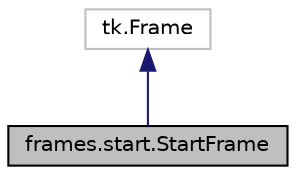 digraph "frames.start.StartFrame"
{
 // LATEX_PDF_SIZE
  edge [fontname="Helvetica",fontsize="10",labelfontname="Helvetica",labelfontsize="10"];
  node [fontname="Helvetica",fontsize="10",shape=record];
  Node1 [label="frames.start.StartFrame",height=0.2,width=0.4,color="black", fillcolor="grey75", style="filled", fontcolor="black",tooltip="The StartFrame class provides user interface for the application."];
  Node2 -> Node1 [dir="back",color="midnightblue",fontsize="10",style="solid"];
  Node2 [label="tk.Frame",height=0.2,width=0.4,color="grey75", fillcolor="white", style="filled",tooltip=" "];
}
